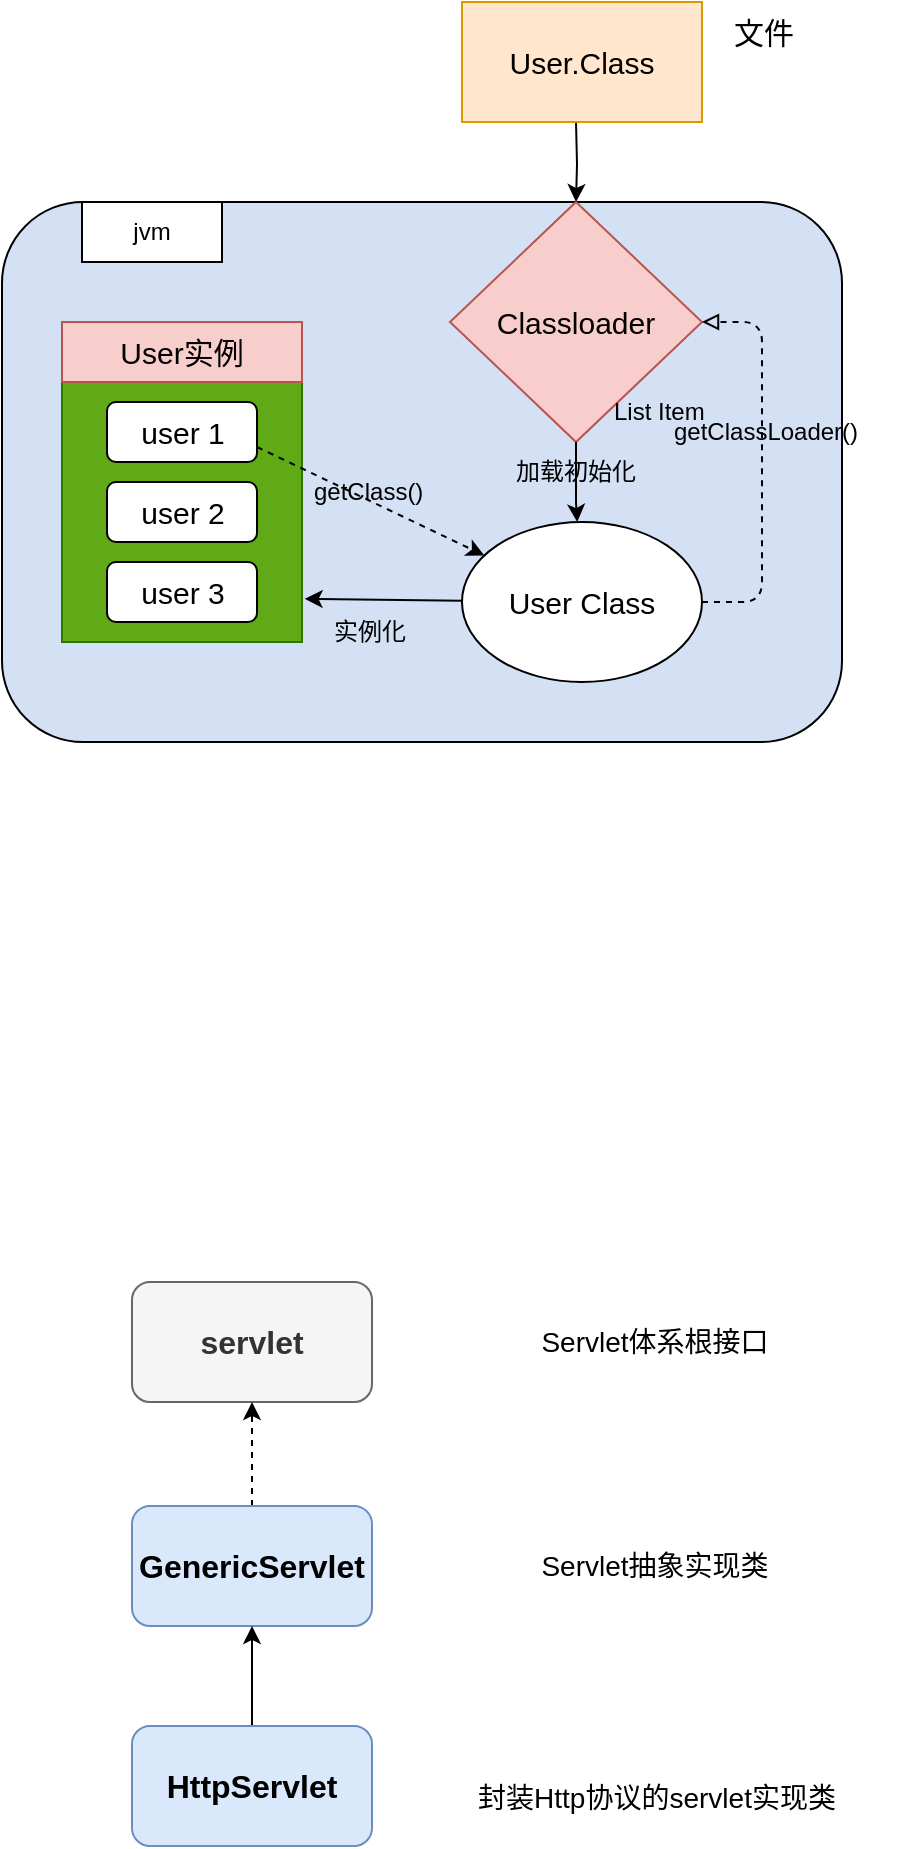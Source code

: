 <mxfile version="21.6.6" type="github">
  <diagram name="第 1 页" id="zxa8kRrm9WGZQYI5S8br">
    <mxGraphModel dx="794" dy="443" grid="0" gridSize="10" guides="1" tooltips="1" connect="1" arrows="1" fold="1" page="1" pageScale="1" pageWidth="827" pageHeight="1169" math="0" shadow="0">
      <root>
        <mxCell id="0" />
        <mxCell id="1" parent="0" />
        <mxCell id="cZb_3BcDoHcY1prgdpEC-1" value="" style="rounded=1;whiteSpace=wrap;html=1;fillColor=#D4E1F5;gradientColor=none;movable=1;resizable=1;rotatable=1;deletable=1;editable=1;locked=0;connectable=1;" parent="1" vertex="1">
          <mxGeometry x="70" y="120" width="420" height="270" as="geometry" />
        </mxCell>
        <mxCell id="cZb_3BcDoHcY1prgdpEC-4" value="jvm" style="rounded=0;whiteSpace=wrap;html=1;fillColor=default;strokeColor=default;" parent="1" vertex="1">
          <mxGeometry x="110" y="120" width="70" height="30" as="geometry" />
        </mxCell>
        <mxCell id="cZb_3BcDoHcY1prgdpEC-6" value="" style="rounded=0;whiteSpace=wrap;html=1;strokeColor=#2D7600;fontSize=15;fillColor=#60a917;fontColor=#ffffff;" parent="1" vertex="1">
          <mxGeometry x="100" y="180" width="120" height="160" as="geometry" />
        </mxCell>
        <mxCell id="cZb_3BcDoHcY1prgdpEC-7" value="User实例" style="rounded=0;whiteSpace=wrap;html=1;strokeColor=#b85450;fontSize=15;fillColor=#f8cecc;" parent="1" vertex="1">
          <mxGeometry x="100" y="180" width="120" height="30" as="geometry" />
        </mxCell>
        <mxCell id="cZb_3BcDoHcY1prgdpEC-27" value="" style="orthogonalLoop=1;jettySize=auto;html=1;fontSize=12;startArrow=none;startFill=0;exitX=1;exitY=0.75;exitDx=0;exitDy=0;dashed=1;" parent="1" source="cZb_3BcDoHcY1prgdpEC-8" target="cZb_3BcDoHcY1prgdpEC-11" edge="1">
          <mxGeometry relative="1" as="geometry" />
        </mxCell>
        <mxCell id="cZb_3BcDoHcY1prgdpEC-8" value="user 1" style="rounded=1;whiteSpace=wrap;html=1;strokeColor=default;fontSize=15;fillColor=default;" parent="1" vertex="1">
          <mxGeometry x="122.5" y="220" width="75" height="30" as="geometry" />
        </mxCell>
        <mxCell id="cZb_3BcDoHcY1prgdpEC-9" value="user 2" style="rounded=1;whiteSpace=wrap;html=1;strokeColor=default;fontSize=15;fillColor=default;" parent="1" vertex="1">
          <mxGeometry x="122.5" y="260" width="75" height="30" as="geometry" />
        </mxCell>
        <mxCell id="cZb_3BcDoHcY1prgdpEC-10" value="user 3" style="rounded=1;whiteSpace=wrap;html=1;strokeColor=default;fontSize=15;fillColor=default;" parent="1" vertex="1">
          <mxGeometry x="122.5" y="300" width="75" height="30" as="geometry" />
        </mxCell>
        <mxCell id="cZb_3BcDoHcY1prgdpEC-24" value="" style="orthogonalLoop=1;jettySize=auto;html=1;fontSize=12;entryX=1.011;entryY=0.865;entryDx=0;entryDy=0;entryPerimeter=0;startArrow=none;startFill=0;" parent="1" source="cZb_3BcDoHcY1prgdpEC-11" target="cZb_3BcDoHcY1prgdpEC-6" edge="1">
          <mxGeometry relative="1" as="geometry" />
        </mxCell>
        <mxCell id="cZb_3BcDoHcY1prgdpEC-11" value="User Class" style="ellipse;whiteSpace=wrap;html=1;strokeColor=default;fontSize=15;fillColor=default;" parent="1" vertex="1">
          <mxGeometry x="300" y="280" width="120" height="80" as="geometry" />
        </mxCell>
        <mxCell id="cZb_3BcDoHcY1prgdpEC-12" value="Classloader" style="rhombus;whiteSpace=wrap;html=1;strokeColor=#b85450;fontSize=15;fillColor=#f8cecc;" parent="1" vertex="1">
          <mxGeometry x="294" y="120" width="126" height="120" as="geometry" />
        </mxCell>
        <mxCell id="cZb_3BcDoHcY1prgdpEC-16" style="edgeStyle=orthogonalEdgeStyle;rounded=0;orthogonalLoop=1;jettySize=auto;html=1;fontSize=15;" parent="1" target="cZb_3BcDoHcY1prgdpEC-12" edge="1">
          <mxGeometry relative="1" as="geometry">
            <mxPoint x="357" y="80" as="sourcePoint" />
          </mxGeometry>
        </mxCell>
        <mxCell id="cZb_3BcDoHcY1prgdpEC-13" value="User.Class" style="rounded=0;whiteSpace=wrap;html=1;strokeColor=#d79b00;fontSize=15;fillColor=#ffe6cc;" parent="1" vertex="1">
          <mxGeometry x="300" y="20" width="120" height="60" as="geometry" />
        </mxCell>
        <mxCell id="cZb_3BcDoHcY1prgdpEC-15" value="文件" style="text;strokeColor=none;fillColor=none;align=left;verticalAlign=middle;spacingLeft=4;spacingRight=4;overflow=hidden;points=[[0,0.5],[1,0.5]];portConstraint=eastwest;rotatable=0;whiteSpace=wrap;html=1;fontSize=15;" parent="1" vertex="1">
          <mxGeometry x="430" y="20" width="80" height="30" as="geometry" />
        </mxCell>
        <mxCell id="cZb_3BcDoHcY1prgdpEC-17" value="" style="endArrow=classic;html=1;rounded=0;fontSize=15;exitX=0.5;exitY=1;exitDx=0;exitDy=0;" parent="1" source="cZb_3BcDoHcY1prgdpEC-12" target="cZb_3BcDoHcY1prgdpEC-11" edge="1">
          <mxGeometry width="50" height="50" relative="1" as="geometry">
            <mxPoint x="380" y="260" as="sourcePoint" />
            <mxPoint x="430" y="210" as="targetPoint" />
            <Array as="points">
              <mxPoint x="357" y="270" />
            </Array>
          </mxGeometry>
        </mxCell>
        <mxCell id="cZb_3BcDoHcY1prgdpEC-18" value="" style="endArrow=block;dashed=1;endFill=0;html=1;fontSize=15;entryX=1;entryY=0.5;entryDx=0;entryDy=0;entryPerimeter=0;edgeStyle=entityRelationEdgeStyle;" parent="1" source="cZb_3BcDoHcY1prgdpEC-11" target="cZb_3BcDoHcY1prgdpEC-12" edge="1">
          <mxGeometry width="160" relative="1" as="geometry">
            <mxPoint x="330" y="240" as="sourcePoint" />
            <mxPoint x="490" y="240" as="targetPoint" />
          </mxGeometry>
        </mxCell>
        <mxCell id="cZb_3BcDoHcY1prgdpEC-19" value="加载初始化" style="text;strokeColor=none;fillColor=none;align=left;verticalAlign=middle;spacingLeft=4;spacingRight=4;overflow=hidden;points=[[0,0.5],[1,0.5]];portConstraint=eastwest;rotatable=0;whiteSpace=wrap;html=1;fontSize=12;" parent="1" vertex="1">
          <mxGeometry x="321" y="240" width="89" height="30" as="geometry" />
        </mxCell>
        <mxCell id="cZb_3BcDoHcY1prgdpEC-20" value="getClassLoader()" style="text;strokeColor=none;fillColor=none;align=left;verticalAlign=middle;spacingLeft=4;spacingRight=4;overflow=hidden;points=[[0,0.5],[1,0.5]];portConstraint=eastwest;rotatable=0;whiteSpace=wrap;html=1;fontSize=12;" parent="1" vertex="1">
          <mxGeometry x="400" y="220" width="120" height="30" as="geometry" />
        </mxCell>
        <mxCell id="cZb_3BcDoHcY1prgdpEC-25" value="List Item" style="text;strokeColor=none;fillColor=none;align=left;verticalAlign=middle;spacingLeft=4;spacingRight=4;overflow=hidden;points=[[0,0.5],[1,0.5]];portConstraint=eastwest;rotatable=0;whiteSpace=wrap;html=1;fontSize=12;" parent="1" vertex="1">
          <mxGeometry x="370" y="210" width="80" height="30" as="geometry" />
        </mxCell>
        <mxCell id="cZb_3BcDoHcY1prgdpEC-26" value="实例化" style="text;strokeColor=none;fillColor=none;align=left;verticalAlign=middle;spacingLeft=4;spacingRight=4;overflow=hidden;points=[[0,0.5],[1,0.5]];portConstraint=eastwest;rotatable=0;whiteSpace=wrap;html=1;fontSize=12;" parent="1" vertex="1">
          <mxGeometry x="230" y="320" width="80" height="30" as="geometry" />
        </mxCell>
        <mxCell id="cZb_3BcDoHcY1prgdpEC-28" value="getClass()" style="text;strokeColor=none;fillColor=none;align=left;verticalAlign=middle;spacingLeft=4;spacingRight=4;overflow=hidden;points=[[0,0.5],[1,0.5]];portConstraint=eastwest;rotatable=0;whiteSpace=wrap;html=1;fontSize=12;" parent="1" vertex="1">
          <mxGeometry x="220" y="250" width="80" height="30" as="geometry" />
        </mxCell>
        <mxCell id="AneiGNn3GZLU3Ph9zybu-1" value="&lt;font style=&quot;font-size: 16px;&quot;&gt;&lt;b&gt;servlet&lt;/b&gt;&lt;/font&gt;" style="rounded=1;whiteSpace=wrap;html=1;fillColor=#f5f5f5;fontColor=#333333;strokeColor=#666666;" vertex="1" parent="1">
          <mxGeometry x="135" y="660" width="120" height="60" as="geometry" />
        </mxCell>
        <mxCell id="AneiGNn3GZLU3Ph9zybu-5" style="edgeStyle=orthogonalEdgeStyle;rounded=0;orthogonalLoop=1;jettySize=auto;html=1;exitX=0.5;exitY=0;exitDx=0;exitDy=0;dashed=1;" edge="1" parent="1" source="AneiGNn3GZLU3Ph9zybu-2" target="AneiGNn3GZLU3Ph9zybu-1">
          <mxGeometry relative="1" as="geometry" />
        </mxCell>
        <mxCell id="AneiGNn3GZLU3Ph9zybu-2" value="&lt;font style=&quot;font-size: 16px;&quot;&gt;&lt;b&gt;GenericServlet&lt;/b&gt;&lt;/font&gt;" style="rounded=1;whiteSpace=wrap;html=1;fillColor=#dae8fc;strokeColor=#6c8ebf;" vertex="1" parent="1">
          <mxGeometry x="135" y="772" width="120" height="60" as="geometry" />
        </mxCell>
        <mxCell id="AneiGNn3GZLU3Ph9zybu-4" style="edgeStyle=orthogonalEdgeStyle;rounded=0;orthogonalLoop=1;jettySize=auto;html=1;exitX=0.5;exitY=0;exitDx=0;exitDy=0;" edge="1" parent="1" source="AneiGNn3GZLU3Ph9zybu-3" target="AneiGNn3GZLU3Ph9zybu-2">
          <mxGeometry relative="1" as="geometry" />
        </mxCell>
        <mxCell id="AneiGNn3GZLU3Ph9zybu-3" value="&lt;font style=&quot;font-size: 16px;&quot;&gt;&lt;b&gt;HttpServlet&lt;/b&gt;&lt;/font&gt;" style="rounded=1;whiteSpace=wrap;html=1;fillColor=#dae8fc;strokeColor=#6c8ebf;" vertex="1" parent="1">
          <mxGeometry x="135" y="882" width="120" height="60" as="geometry" />
        </mxCell>
        <mxCell id="AneiGNn3GZLU3Ph9zybu-6" value="&lt;font style=&quot;font-size: 14px;&quot;&gt;Servlet体系根接口&lt;/font&gt;" style="text;html=1;align=center;verticalAlign=middle;resizable=0;points=[];autosize=1;strokeColor=none;fillColor=none;" vertex="1" parent="1">
          <mxGeometry x="330" y="675.5" width="132" height="29" as="geometry" />
        </mxCell>
        <mxCell id="AneiGNn3GZLU3Ph9zybu-8" value="&lt;font style=&quot;font-size: 14px;&quot;&gt;Servlet抽象实现类&lt;/font&gt;" style="text;html=1;align=center;verticalAlign=middle;resizable=0;points=[];autosize=1;strokeColor=none;fillColor=none;" vertex="1" parent="1">
          <mxGeometry x="330" y="787.5" width="132" height="29" as="geometry" />
        </mxCell>
        <mxCell id="AneiGNn3GZLU3Ph9zybu-9" value="&lt;font style=&quot;font-size: 14px;&quot;&gt;封装Http协议的servlet实现类&lt;/font&gt;" style="text;html=1;align=center;verticalAlign=middle;resizable=0;points=[];autosize=1;strokeColor=none;fillColor=none;" vertex="1" parent="1">
          <mxGeometry x="298" y="903" width="197" height="29" as="geometry" />
        </mxCell>
      </root>
    </mxGraphModel>
  </diagram>
</mxfile>
